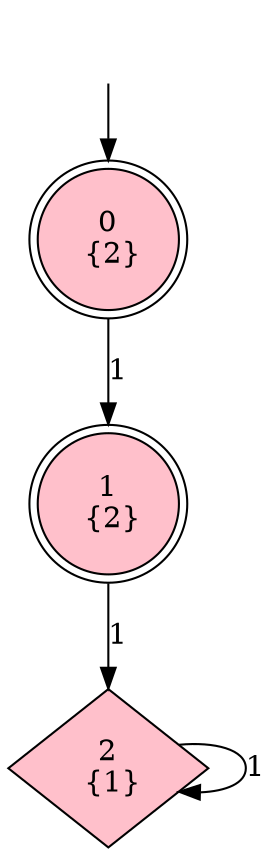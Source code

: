 digraph G {
    start [shape="none", label=""];
    start -> 0;
    0 [shape="circle", peripheries=2, style="filled", fillcolor="pink", label="0\n {2}"];
    1 [shape="circle", peripheries=2, style="filled", fillcolor="pink", label="1\n {2}"];
    2 [shape="diamond", peripheries=1, style="filled", fillcolor="pink", label="2\n {1}"];
    0 -> 1 [label="1"];
    1 -> 2 [label="1"];
    2 -> 2 [label="1"];
}
